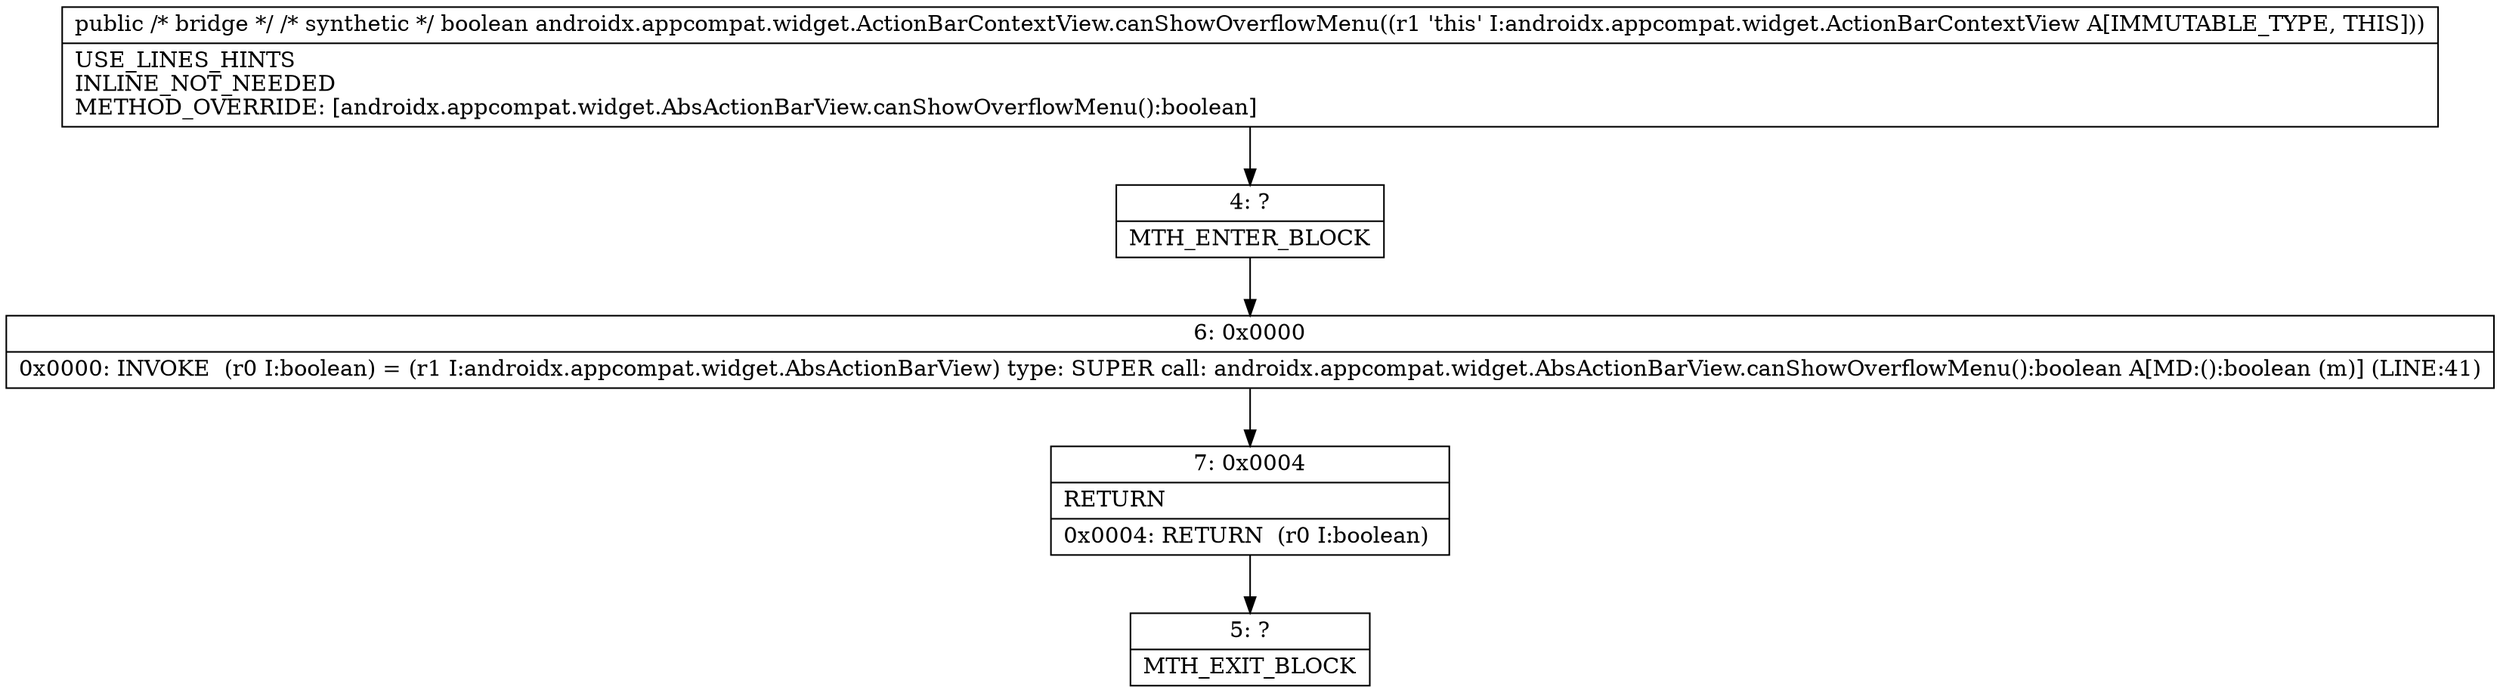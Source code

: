 digraph "CFG forandroidx.appcompat.widget.ActionBarContextView.canShowOverflowMenu()Z" {
Node_4 [shape=record,label="{4\:\ ?|MTH_ENTER_BLOCK\l}"];
Node_6 [shape=record,label="{6\:\ 0x0000|0x0000: INVOKE  (r0 I:boolean) = (r1 I:androidx.appcompat.widget.AbsActionBarView) type: SUPER call: androidx.appcompat.widget.AbsActionBarView.canShowOverflowMenu():boolean A[MD:():boolean (m)] (LINE:41)\l}"];
Node_7 [shape=record,label="{7\:\ 0x0004|RETURN\l|0x0004: RETURN  (r0 I:boolean) \l}"];
Node_5 [shape=record,label="{5\:\ ?|MTH_EXIT_BLOCK\l}"];
MethodNode[shape=record,label="{public \/* bridge *\/ \/* synthetic *\/ boolean androidx.appcompat.widget.ActionBarContextView.canShowOverflowMenu((r1 'this' I:androidx.appcompat.widget.ActionBarContextView A[IMMUTABLE_TYPE, THIS]))  | USE_LINES_HINTS\lINLINE_NOT_NEEDED\lMETHOD_OVERRIDE: [androidx.appcompat.widget.AbsActionBarView.canShowOverflowMenu():boolean]\l}"];
MethodNode -> Node_4;Node_4 -> Node_6;
Node_6 -> Node_7;
Node_7 -> Node_5;
}

